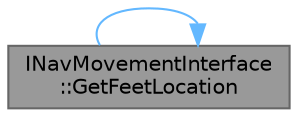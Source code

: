 digraph "INavMovementInterface::GetFeetLocation"
{
 // INTERACTIVE_SVG=YES
 // LATEX_PDF_SIZE
  bgcolor="transparent";
  edge [fontname=Helvetica,fontsize=10,labelfontname=Helvetica,labelfontsize=10];
  node [fontname=Helvetica,fontsize=10,shape=box,height=0.2,width=0.4];
  rankdir="LR";
  Node1 [id="Node000001",label="INavMovementInterface\l::GetFeetLocation",height=0.2,width=0.4,color="gray40", fillcolor="grey60", style="filled", fontcolor="black",tooltip="Returns location of controlled agent's \"feet\" meaning center of bottom of collision shape."];
  Node1 -> Node1 [id="edge1_Node000001_Node000001",color="steelblue1",style="solid",tooltip=" "];
}
